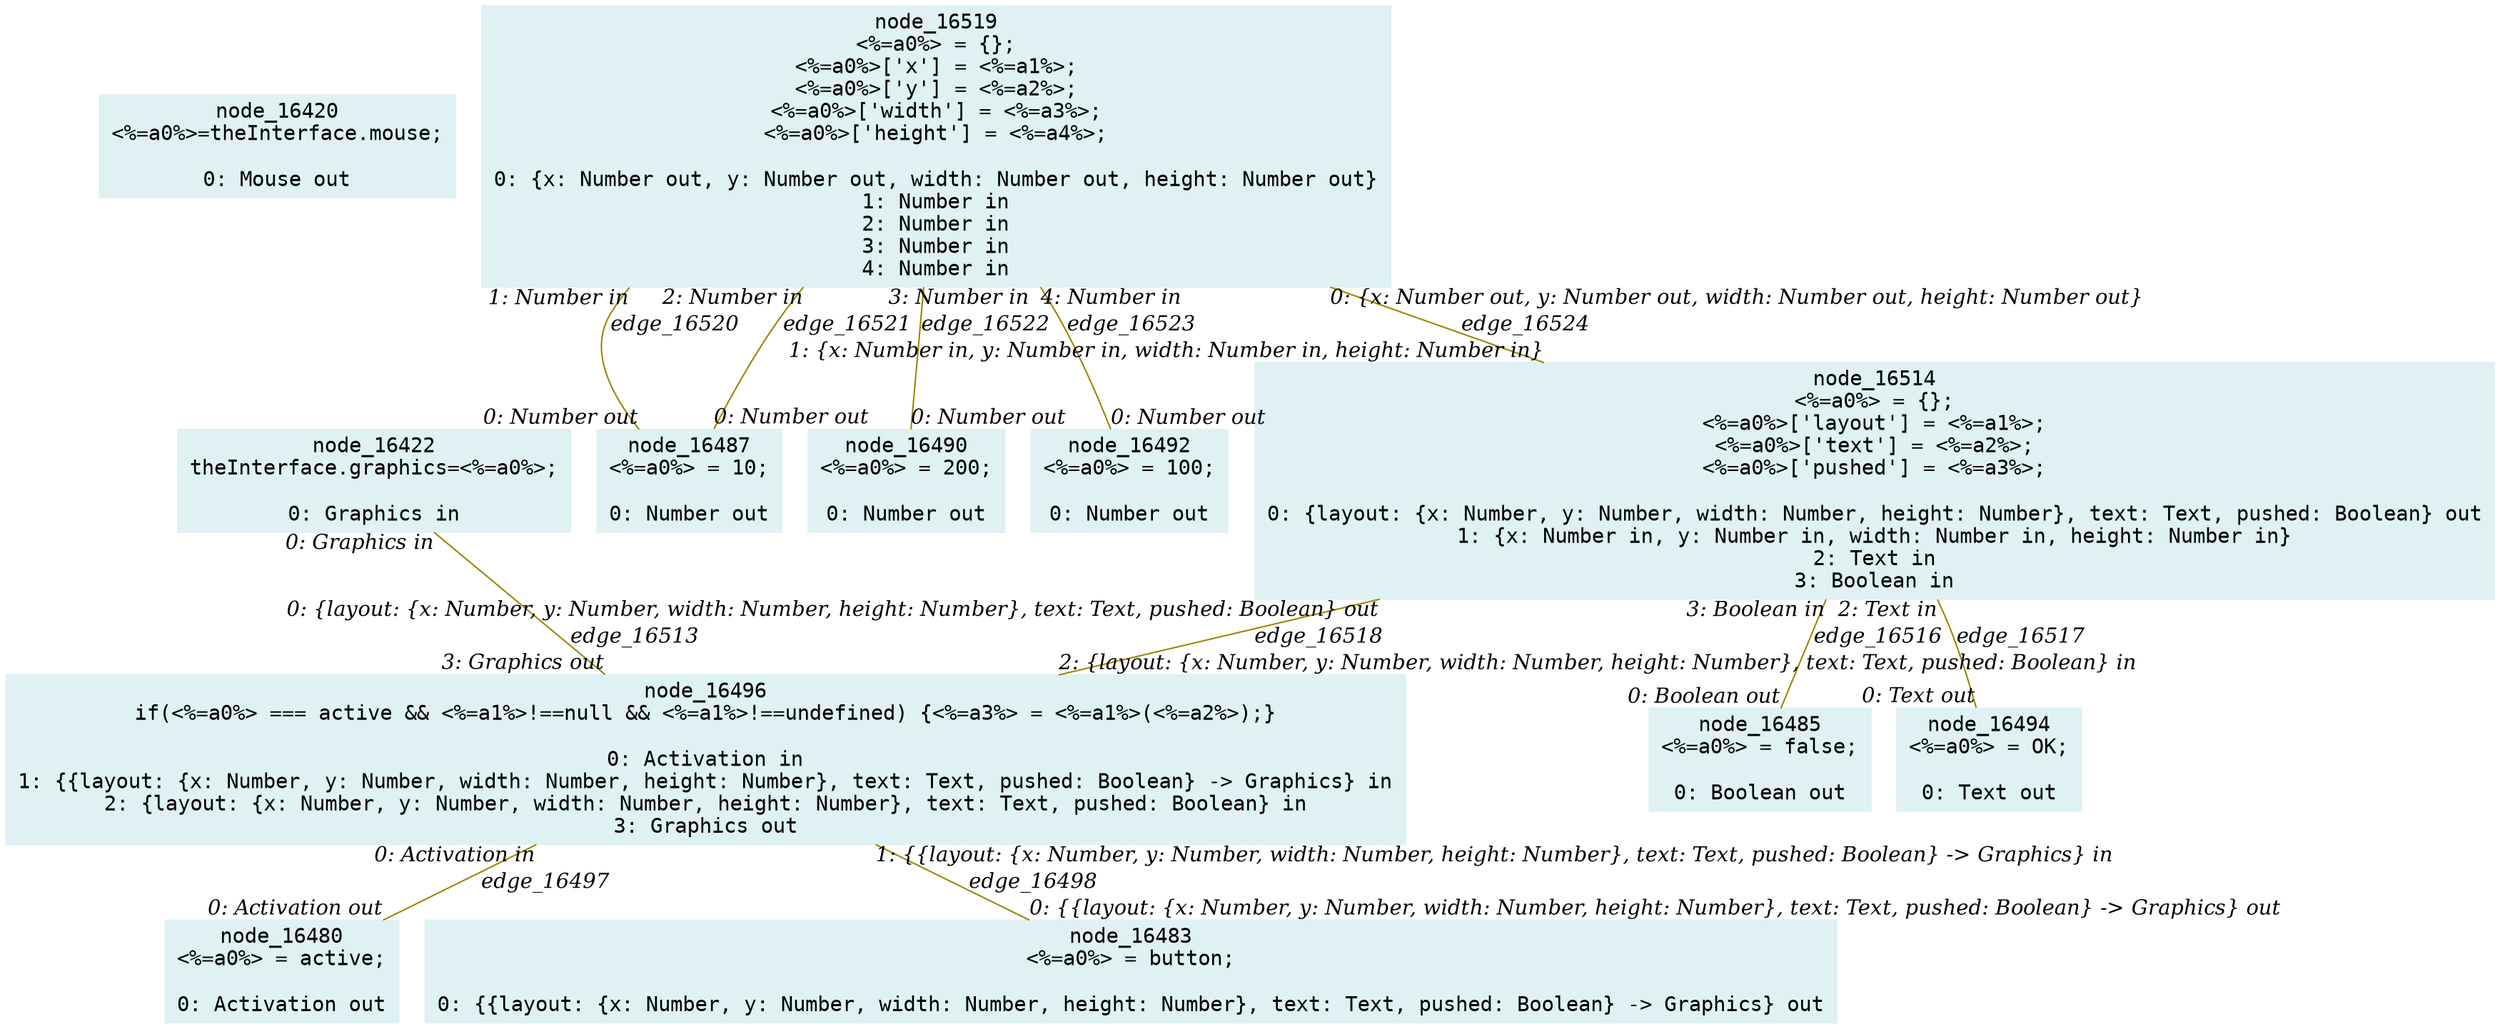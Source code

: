 digraph g{node_16420 [shape="box", style="filled", color="#dff1f2", fontname="Courier", label="node_16420
<%=a0%>=theInterface.mouse;

0: Mouse out" ]
node_16422 [shape="box", style="filled", color="#dff1f2", fontname="Courier", label="node_16422
theInterface.graphics=<%=a0%>;

0: Graphics in" ]
node_16480 [shape="box", style="filled", color="#dff1f2", fontname="Courier", label="node_16480
<%=a0%> = active;

0: Activation out" ]
node_16483 [shape="box", style="filled", color="#dff1f2", fontname="Courier", label="node_16483
<%=a0%> = button;

0: {{layout: {x: Number, y: Number, width: Number, height: Number}, text: Text, pushed: Boolean} -> Graphics} out" ]
node_16485 [shape="box", style="filled", color="#dff1f2", fontname="Courier", label="node_16485
<%=a0%> = false;

0: Boolean out" ]
node_16487 [shape="box", style="filled", color="#dff1f2", fontname="Courier", label="node_16487
<%=a0%> = 10;

0: Number out" ]
node_16490 [shape="box", style="filled", color="#dff1f2", fontname="Courier", label="node_16490
<%=a0%> = 200;

0: Number out" ]
node_16492 [shape="box", style="filled", color="#dff1f2", fontname="Courier", label="node_16492
<%=a0%> = 100;

0: Number out" ]
node_16494 [shape="box", style="filled", color="#dff1f2", fontname="Courier", label="node_16494
<%=a0%> = OK;

0: Text out" ]
node_16496 [shape="box", style="filled", color="#dff1f2", fontname="Courier", label="node_16496
if(<%=a0%> === active && <%=a1%>!==null && <%=a1%>!==undefined) {<%=a3%> = <%=a1%>(<%=a2%>);}

0: Activation in
1: {{layout: {x: Number, y: Number, width: Number, height: Number}, text: Text, pushed: Boolean} -> Graphics} in
2: {layout: {x: Number, y: Number, width: Number, height: Number}, text: Text, pushed: Boolean} in
3: Graphics out" ]
node_16514 [shape="box", style="filled", color="#dff1f2", fontname="Courier", label="node_16514
<%=a0%> = {};
<%=a0%>['layout'] = <%=a1%>;
<%=a0%>['text'] = <%=a2%>;
<%=a0%>['pushed'] = <%=a3%>;

0: {layout: {x: Number, y: Number, width: Number, height: Number}, text: Text, pushed: Boolean} out
1: {x: Number in, y: Number in, width: Number in, height: Number in}
2: Text in
3: Boolean in" ]
node_16519 [shape="box", style="filled", color="#dff1f2", fontname="Courier", label="node_16519
<%=a0%> = {};
<%=a0%>['x'] = <%=a1%>;
<%=a0%>['y'] = <%=a2%>;
<%=a0%>['width'] = <%=a3%>;
<%=a0%>['height'] = <%=a4%>;

0: {x: Number out, y: Number out, width: Number out, height: Number out}
1: Number in
2: Number in
3: Number in
4: Number in" ]
node_16496 -> node_16480 [dir=none, arrowHead=none, fontname="Times-Italic", arrowsize=1, color="#9d8400", label="edge_16497",  headlabel="0: Activation out", taillabel="0: Activation in" ]
node_16496 -> node_16483 [dir=none, arrowHead=none, fontname="Times-Italic", arrowsize=1, color="#9d8400", label="edge_16498",  headlabel="0: {{layout: {x: Number, y: Number, width: Number, height: Number}, text: Text, pushed: Boolean} -> Graphics} out", taillabel="1: {{layout: {x: Number, y: Number, width: Number, height: Number}, text: Text, pushed: Boolean} -> Graphics} in" ]
node_16422 -> node_16496 [dir=none, arrowHead=none, fontname="Times-Italic", arrowsize=1, color="#9d8400", label="edge_16513",  headlabel="3: Graphics out", taillabel="0: Graphics in" ]
node_16514 -> node_16485 [dir=none, arrowHead=none, fontname="Times-Italic", arrowsize=1, color="#9d8400", label="edge_16516",  headlabel="0: Boolean out", taillabel="3: Boolean in" ]
node_16514 -> node_16494 [dir=none, arrowHead=none, fontname="Times-Italic", arrowsize=1, color="#9d8400", label="edge_16517",  headlabel="0: Text out", taillabel="2: Text in" ]
node_16514 -> node_16496 [dir=none, arrowHead=none, fontname="Times-Italic", arrowsize=1, color="#9d8400", label="edge_16518",  headlabel="2: {layout: {x: Number, y: Number, width: Number, height: Number}, text: Text, pushed: Boolean} in", taillabel="0: {layout: {x: Number, y: Number, width: Number, height: Number}, text: Text, pushed: Boolean} out" ]
node_16519 -> node_16487 [dir=none, arrowHead=none, fontname="Times-Italic", arrowsize=1, color="#9d8400", label="edge_16520",  headlabel="0: Number out", taillabel="1: Number in" ]
node_16519 -> node_16487 [dir=none, arrowHead=none, fontname="Times-Italic", arrowsize=1, color="#9d8400", label="edge_16521",  headlabel="0: Number out", taillabel="2: Number in" ]
node_16519 -> node_16490 [dir=none, arrowHead=none, fontname="Times-Italic", arrowsize=1, color="#9d8400", label="edge_16522",  headlabel="0: Number out", taillabel="3: Number in" ]
node_16519 -> node_16492 [dir=none, arrowHead=none, fontname="Times-Italic", arrowsize=1, color="#9d8400", label="edge_16523",  headlabel="0: Number out", taillabel="4: Number in" ]
node_16519 -> node_16514 [dir=none, arrowHead=none, fontname="Times-Italic", arrowsize=1, color="#9d8400", label="edge_16524",  headlabel="1: {x: Number in, y: Number in, width: Number in, height: Number in}", taillabel="0: {x: Number out, y: Number out, width: Number out, height: Number out}" ]
}